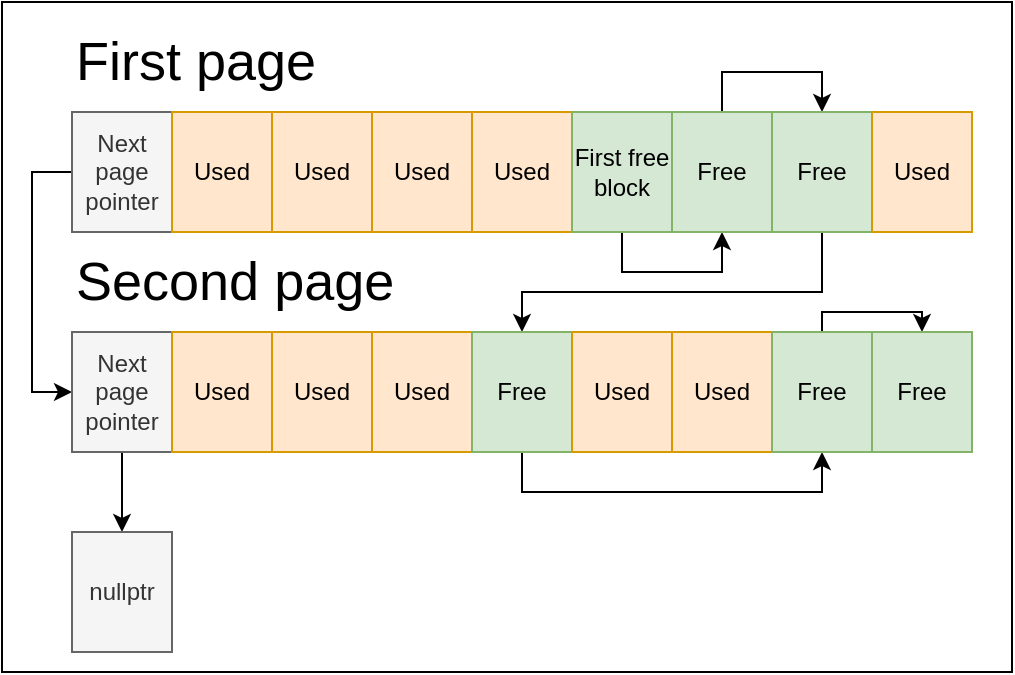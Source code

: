 <mxfile version="20.2.2" type="device"><diagram id="PVy4rsD_lUesZhvOiHM4" name="Page-1"><mxGraphModel dx="1132" dy="682" grid="1" gridSize="10" guides="1" tooltips="1" connect="1" arrows="1" fold="1" page="1" pageScale="1" pageWidth="850" pageHeight="1100" background="none" math="0" shadow="0"><root><mxCell id="0"/><mxCell id="1" parent="0"/><mxCell id="5ifQMPL3Nm1q_JyYYowf-66" value="" style="rounded=0;whiteSpace=wrap;html=1;shadow=0;glass=0;labelBackgroundColor=none;labelBorderColor=none;sketch=0;fontSize=24;" vertex="1" parent="1"><mxGeometry x="85" y="65" width="505" height="335" as="geometry"/></mxCell><mxCell id="5ifQMPL3Nm1q_JyYYowf-22" style="edgeStyle=orthogonalEdgeStyle;rounded=0;orthogonalLoop=1;jettySize=auto;html=1;exitX=0;exitY=0.5;exitDx=0;exitDy=0;entryX=0;entryY=0.5;entryDx=0;entryDy=0;fontSize=27;" edge="1" parent="1" source="5ifQMPL3Nm1q_JyYYowf-1" target="5ifQMPL3Nm1q_JyYYowf-12"><mxGeometry relative="1" as="geometry"/></mxCell><mxCell id="5ifQMPL3Nm1q_JyYYowf-1" value="Next page pointer" style="rounded=0;whiteSpace=wrap;html=1;glass=0;sketch=0;shadow=0;fillColor=#f5f5f5;fontColor=#333333;strokeColor=#666666;" vertex="1" parent="1"><mxGeometry x="120" y="120" width="50" height="60" as="geometry"/></mxCell><mxCell id="5ifQMPL3Nm1q_JyYYowf-2" value="First page" style="text;align=left;verticalAlign=middle;whiteSpace=wrap;rounded=0;glass=0;fontSize=27;labelBorderColor=none;labelBackgroundColor=none;absoluteArcSize=0;strokeColor=none;fontColor=default;html=1;" vertex="1" parent="1"><mxGeometry x="120" y="80" width="190" height="30" as="geometry"/></mxCell><mxCell id="5ifQMPL3Nm1q_JyYYowf-3" value="Used" style="rounded=0;whiteSpace=wrap;html=1;glass=0;sketch=0;fillColor=#ffe6cc;strokeColor=#d79b00;" vertex="1" parent="1"><mxGeometry x="170" y="120" width="50" height="60" as="geometry"/></mxCell><mxCell id="5ifQMPL3Nm1q_JyYYowf-4" value="Used" style="rounded=0;whiteSpace=wrap;html=1;glass=0;sketch=0;fillColor=#ffe6cc;strokeColor=#d79b00;" vertex="1" parent="1"><mxGeometry x="220" y="120" width="50" height="60" as="geometry"/></mxCell><mxCell id="5ifQMPL3Nm1q_JyYYowf-5" value="Used" style="rounded=0;whiteSpace=wrap;html=1;glass=0;sketch=0;fillColor=#ffe6cc;strokeColor=#d79b00;" vertex="1" parent="1"><mxGeometry x="270" y="120" width="50" height="60" as="geometry"/></mxCell><mxCell id="5ifQMPL3Nm1q_JyYYowf-6" value="Used" style="rounded=0;whiteSpace=wrap;html=1;glass=0;sketch=0;fillColor=#ffe6cc;strokeColor=#d79b00;" vertex="1" parent="1"><mxGeometry x="320" y="120" width="50" height="60" as="geometry"/></mxCell><mxCell id="5ifQMPL3Nm1q_JyYYowf-32" style="edgeStyle=orthogonalEdgeStyle;rounded=0;orthogonalLoop=1;jettySize=auto;html=1;exitX=0.5;exitY=1;exitDx=0;exitDy=0;entryX=0.5;entryY=1;entryDx=0;entryDy=0;fontSize=27;" edge="1" parent="1" source="5ifQMPL3Nm1q_JyYYowf-7" target="5ifQMPL3Nm1q_JyYYowf-9"><mxGeometry relative="1" as="geometry"/></mxCell><mxCell id="5ifQMPL3Nm1q_JyYYowf-7" value="First free block" style="rounded=0;whiteSpace=wrap;html=1;glass=0;sketch=0;fillColor=#d5e8d4;strokeColor=#82b366;" vertex="1" parent="1"><mxGeometry x="370" y="120" width="50" height="60" as="geometry"/></mxCell><mxCell id="5ifQMPL3Nm1q_JyYYowf-33" style="edgeStyle=orthogonalEdgeStyle;rounded=0;orthogonalLoop=1;jettySize=auto;html=1;exitX=0.5;exitY=0;exitDx=0;exitDy=0;entryX=0.5;entryY=0;entryDx=0;entryDy=0;fontSize=27;fillColor=#e1d5e7;strokeColor=#000000;" edge="1" parent="1" source="5ifQMPL3Nm1q_JyYYowf-9" target="5ifQMPL3Nm1q_JyYYowf-10"><mxGeometry relative="1" as="geometry"/></mxCell><mxCell id="5ifQMPL3Nm1q_JyYYowf-9" value="Free" style="rounded=0;whiteSpace=wrap;html=1;glass=0;sketch=0;fillColor=#d5e8d4;strokeColor=#82b366;" vertex="1" parent="1"><mxGeometry x="420" y="120" width="50" height="60" as="geometry"/></mxCell><mxCell id="5ifQMPL3Nm1q_JyYYowf-34" style="edgeStyle=orthogonalEdgeStyle;rounded=0;orthogonalLoop=1;jettySize=auto;html=1;exitX=0.5;exitY=1;exitDx=0;exitDy=0;entryX=0.5;entryY=0;entryDx=0;entryDy=0;fontSize=27;strokeColor=#000000;" edge="1" parent="1" source="5ifQMPL3Nm1q_JyYYowf-10" target="5ifQMPL3Nm1q_JyYYowf-23"><mxGeometry relative="1" as="geometry"><Array as="points"><mxPoint x="495" y="210"/><mxPoint x="345" y="210"/></Array></mxGeometry></mxCell><mxCell id="5ifQMPL3Nm1q_JyYYowf-10" value="Free" style="rounded=0;whiteSpace=wrap;html=1;glass=0;sketch=0;fillColor=#d5e8d4;strokeColor=#82b366;" vertex="1" parent="1"><mxGeometry x="470" y="120" width="50" height="60" as="geometry"/></mxCell><mxCell id="5ifQMPL3Nm1q_JyYYowf-11" value="Used" style="rounded=0;whiteSpace=wrap;html=1;glass=0;sketch=0;fillColor=#ffe6cc;strokeColor=#d79b00;" vertex="1" parent="1"><mxGeometry x="520" y="120" width="50" height="60" as="geometry"/></mxCell><mxCell id="5ifQMPL3Nm1q_JyYYowf-29" style="edgeStyle=orthogonalEdgeStyle;rounded=0;orthogonalLoop=1;jettySize=auto;html=1;exitX=0.5;exitY=1;exitDx=0;exitDy=0;entryX=0.5;entryY=0;entryDx=0;entryDy=0;fontSize=27;" edge="1" parent="1" source="5ifQMPL3Nm1q_JyYYowf-12" target="5ifQMPL3Nm1q_JyYYowf-28"><mxGeometry relative="1" as="geometry"/></mxCell><mxCell id="5ifQMPL3Nm1q_JyYYowf-12" value="Next page pointer" style="rounded=0;whiteSpace=wrap;html=1;glass=0;sketch=0;shadow=0;fillColor=#f5f5f5;fontColor=#333333;strokeColor=#666666;" vertex="1" parent="1"><mxGeometry x="120" y="230" width="50" height="60" as="geometry"/></mxCell><mxCell id="5ifQMPL3Nm1q_JyYYowf-13" value="Second page" style="text;html=1;align=left;verticalAlign=middle;whiteSpace=wrap;rounded=0;glass=0;fontSize=27;" vertex="1" parent="1"><mxGeometry x="120" y="190" width="190" height="30" as="geometry"/></mxCell><mxCell id="5ifQMPL3Nm1q_JyYYowf-14" value="Used" style="rounded=0;whiteSpace=wrap;html=1;glass=0;sketch=0;fillColor=#ffe6cc;strokeColor=#d79b00;" vertex="1" parent="1"><mxGeometry x="170" y="230" width="50" height="60" as="geometry"/></mxCell><mxCell id="5ifQMPL3Nm1q_JyYYowf-15" value="Used" style="rounded=0;whiteSpace=wrap;html=1;glass=0;sketch=0;fillColor=#ffe6cc;strokeColor=#d79b00;" vertex="1" parent="1"><mxGeometry x="220" y="230" width="50" height="60" as="geometry"/></mxCell><mxCell id="5ifQMPL3Nm1q_JyYYowf-16" value="Used" style="rounded=0;whiteSpace=wrap;html=1;glass=0;sketch=0;fillColor=#ffe6cc;strokeColor=#d79b00;" vertex="1" parent="1"><mxGeometry x="270" y="230" width="50" height="60" as="geometry"/></mxCell><mxCell id="5ifQMPL3Nm1q_JyYYowf-35" style="edgeStyle=orthogonalEdgeStyle;rounded=0;orthogonalLoop=1;jettySize=auto;html=1;exitX=0.5;exitY=1;exitDx=0;exitDy=0;entryX=0.5;entryY=1;entryDx=0;entryDy=0;fontSize=27;" edge="1" parent="1" source="5ifQMPL3Nm1q_JyYYowf-23" target="5ifQMPL3Nm1q_JyYYowf-26"><mxGeometry relative="1" as="geometry"/></mxCell><mxCell id="5ifQMPL3Nm1q_JyYYowf-23" value="Free" style="rounded=0;whiteSpace=wrap;html=1;glass=0;sketch=0;fillColor=#d5e8d4;strokeColor=#82b366;" vertex="1" parent="1"><mxGeometry x="320" y="230" width="50" height="60" as="geometry"/></mxCell><mxCell id="5ifQMPL3Nm1q_JyYYowf-24" value="Used" style="rounded=0;whiteSpace=wrap;html=1;glass=0;sketch=0;fillColor=#ffe6cc;strokeColor=#d79b00;" vertex="1" parent="1"><mxGeometry x="370" y="230" width="50" height="60" as="geometry"/></mxCell><mxCell id="5ifQMPL3Nm1q_JyYYowf-25" value="Used" style="rounded=0;whiteSpace=wrap;html=1;glass=0;sketch=0;fillColor=#ffe6cc;strokeColor=#d79b00;" vertex="1" parent="1"><mxGeometry x="420" y="230" width="50" height="60" as="geometry"/></mxCell><mxCell id="5ifQMPL3Nm1q_JyYYowf-36" style="edgeStyle=orthogonalEdgeStyle;rounded=0;orthogonalLoop=1;jettySize=auto;html=1;exitX=0.5;exitY=0;exitDx=0;exitDy=0;entryX=0.5;entryY=0;entryDx=0;entryDy=0;fontSize=27;" edge="1" parent="1" source="5ifQMPL3Nm1q_JyYYowf-26" target="5ifQMPL3Nm1q_JyYYowf-27"><mxGeometry relative="1" as="geometry"><Array as="points"><mxPoint x="495" y="220"/><mxPoint x="545" y="220"/></Array></mxGeometry></mxCell><mxCell id="5ifQMPL3Nm1q_JyYYowf-26" value="Free" style="rounded=0;whiteSpace=wrap;html=1;glass=0;sketch=0;fillColor=#d5e8d4;strokeColor=#82b366;" vertex="1" parent="1"><mxGeometry x="470" y="230" width="50" height="60" as="geometry"/></mxCell><mxCell id="5ifQMPL3Nm1q_JyYYowf-27" value="Free" style="rounded=0;whiteSpace=wrap;html=1;glass=0;sketch=0;fillColor=#d5e8d4;strokeColor=#82b366;" vertex="1" parent="1"><mxGeometry x="520" y="230" width="50" height="60" as="geometry"/></mxCell><mxCell id="5ifQMPL3Nm1q_JyYYowf-28" value="nullptr" style="rounded=0;whiteSpace=wrap;html=1;glass=0;sketch=0;shadow=0;fillColor=#f5f5f5;fontColor=#333333;strokeColor=#666666;" vertex="1" parent="1"><mxGeometry x="120" y="330" width="50" height="60" as="geometry"/></mxCell></root></mxGraphModel></diagram></mxfile>